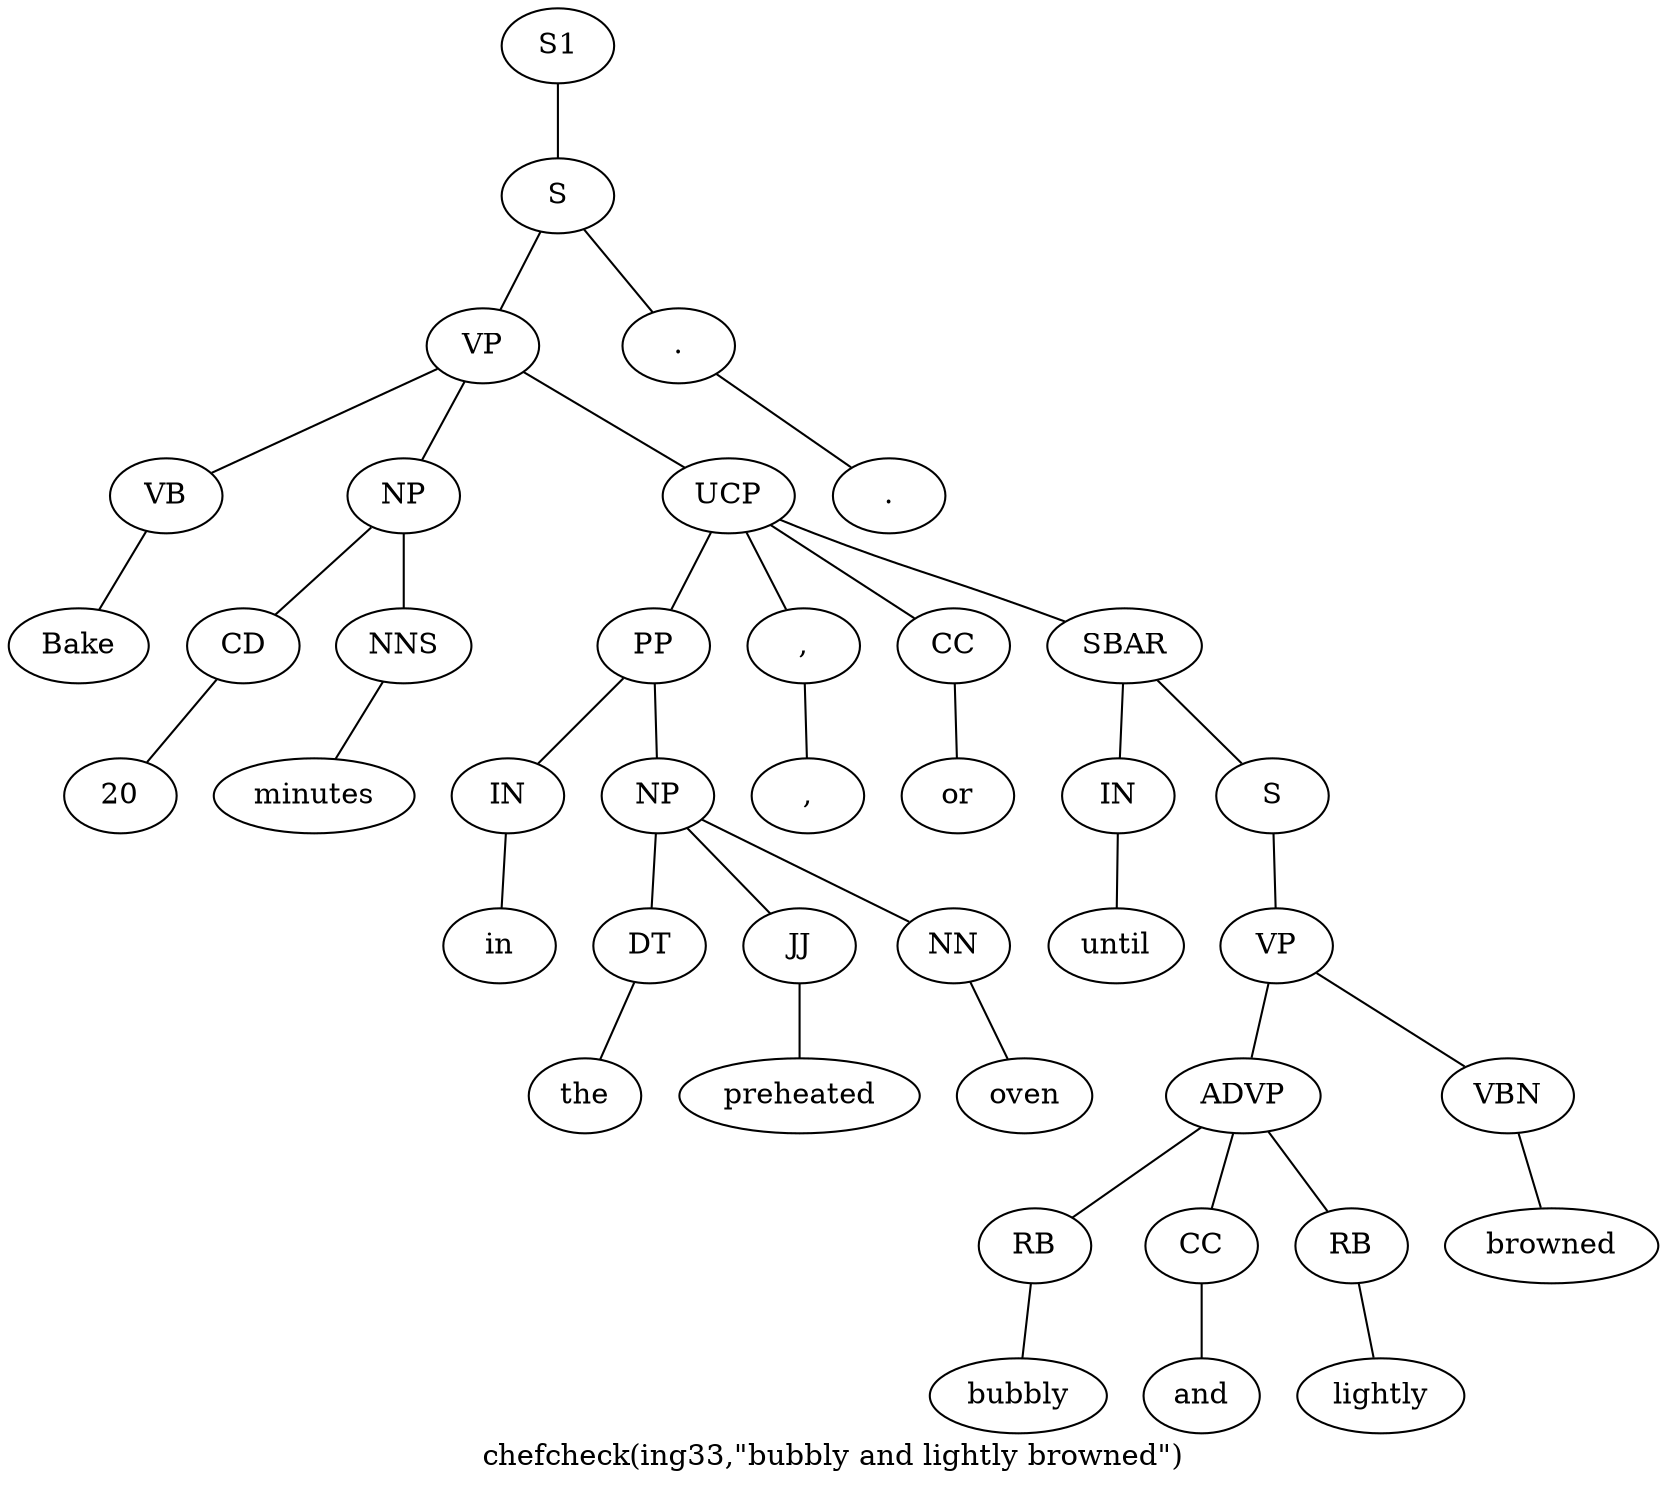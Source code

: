 graph SyntaxGraph {
	label = "chefcheck(ing33,\"bubbly and lightly browned\")";
	Node0 [label="S1"];
	Node1 [label="S"];
	Node2 [label="VP"];
	Node3 [label="VB"];
	Node4 [label="Bake"];
	Node5 [label="NP"];
	Node6 [label="CD"];
	Node7 [label="20"];
	Node8 [label="NNS"];
	Node9 [label="minutes"];
	Node10 [label="UCP"];
	Node11 [label="PP"];
	Node12 [label="IN"];
	Node13 [label="in"];
	Node14 [label="NP"];
	Node15 [label="DT"];
	Node16 [label="the"];
	Node17 [label="JJ"];
	Node18 [label="preheated"];
	Node19 [label="NN"];
	Node20 [label="oven"];
	Node21 [label=","];
	Node22 [label=","];
	Node23 [label="CC"];
	Node24 [label="or"];
	Node25 [label="SBAR"];
	Node26 [label="IN"];
	Node27 [label="until"];
	Node28 [label="S"];
	Node29 [label="VP"];
	Node30 [label="ADVP"];
	Node31 [label="RB"];
	Node32 [label="bubbly"];
	Node33 [label="CC"];
	Node34 [label="and"];
	Node35 [label="RB"];
	Node36 [label="lightly"];
	Node37 [label="VBN"];
	Node38 [label="browned"];
	Node39 [label="."];
	Node40 [label="."];

	Node0 -- Node1;
	Node1 -- Node2;
	Node1 -- Node39;
	Node2 -- Node3;
	Node2 -- Node5;
	Node2 -- Node10;
	Node3 -- Node4;
	Node5 -- Node6;
	Node5 -- Node8;
	Node6 -- Node7;
	Node8 -- Node9;
	Node10 -- Node11;
	Node10 -- Node21;
	Node10 -- Node23;
	Node10 -- Node25;
	Node11 -- Node12;
	Node11 -- Node14;
	Node12 -- Node13;
	Node14 -- Node15;
	Node14 -- Node17;
	Node14 -- Node19;
	Node15 -- Node16;
	Node17 -- Node18;
	Node19 -- Node20;
	Node21 -- Node22;
	Node23 -- Node24;
	Node25 -- Node26;
	Node25 -- Node28;
	Node26 -- Node27;
	Node28 -- Node29;
	Node29 -- Node30;
	Node29 -- Node37;
	Node30 -- Node31;
	Node30 -- Node33;
	Node30 -- Node35;
	Node31 -- Node32;
	Node33 -- Node34;
	Node35 -- Node36;
	Node37 -- Node38;
	Node39 -- Node40;
}